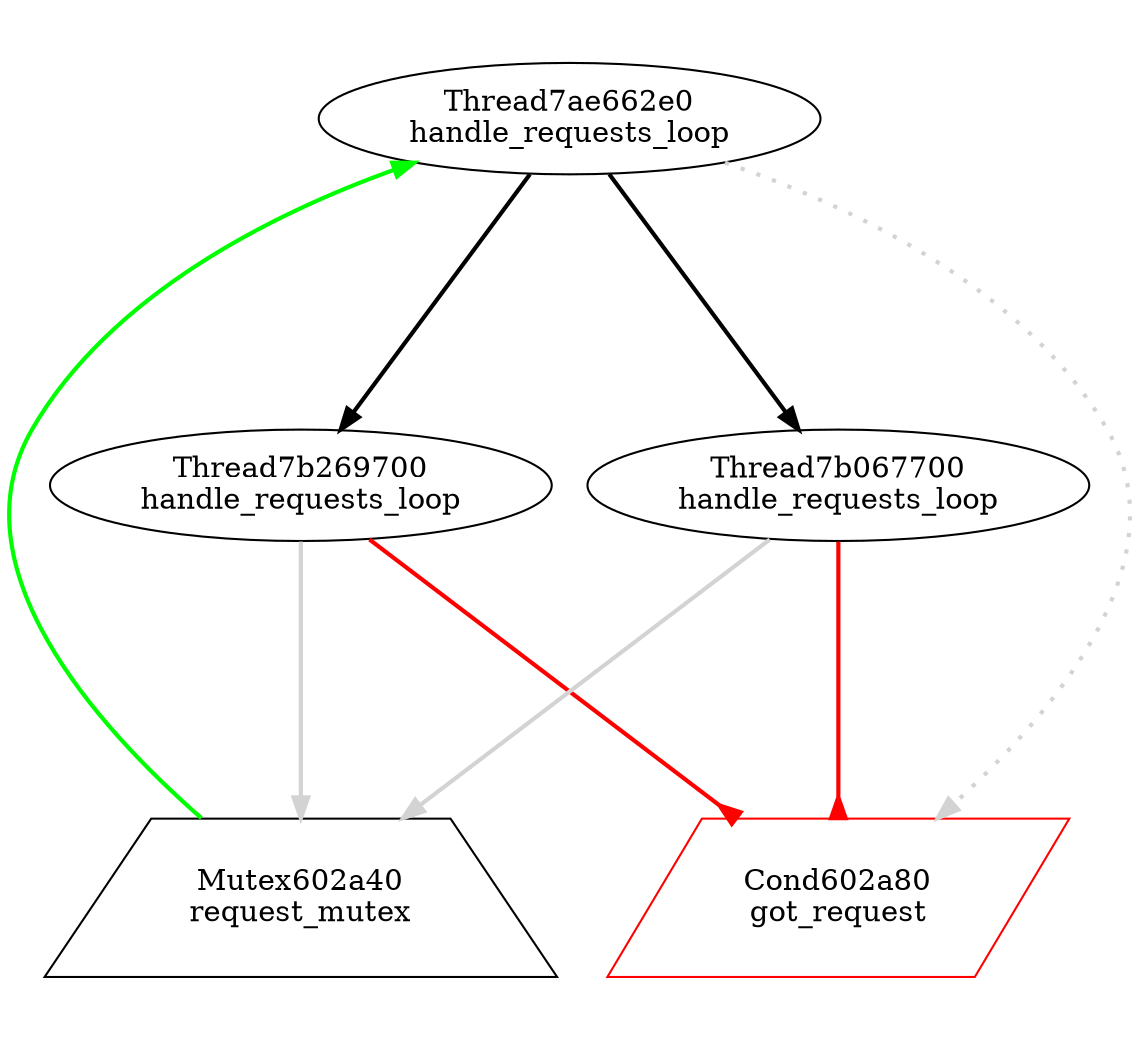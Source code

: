 digraph G {
graph[center=true, ratio=1];
Mutex602a40 [shape=trapezium,color=black,label="Mutex602a40\nrequest_mutex"];
Cond602a80 [shape=parallelogram,color=red,label="Cond602a80\ngot_request"];
Thread7ae662e0 [color=black,label="Thread7ae662e0\nhandle_requests_loop"];
Thread7ae662e0 -> Mutex602a40 [arrowhead=normal,color=green,dir=back,penwidth=2];
Thread7ae662e0 -> Cond602a80 [style=dotted,color=lightgray,penwidth=2];
Thread7ae662e0 -> Thread7b269700 [arrowhead=normal,penwidth=2];
Thread7ae662e0 -> Thread7b067700 [arrowhead=normal,penwidth=2];
Thread7b269700 [color=black,label="Thread7b269700\nhandle_requests_loop"];
Thread7b269700 -> Mutex602a40 [arrowhead=normal,color=lightgray,penwidth=2];
Thread7b269700 -> Cond602a80 [arrowhead=inv,color=red,penwidth=2];
Thread7b067700 [color=black,label="Thread7b067700\nhandle_requests_loop"];
Thread7b067700 -> Mutex602a40 [arrowhead=normal,color=lightgray,penwidth=2];
Thread7b067700 -> Cond602a80 [arrowhead=inv,color=red,penwidth=2];
}